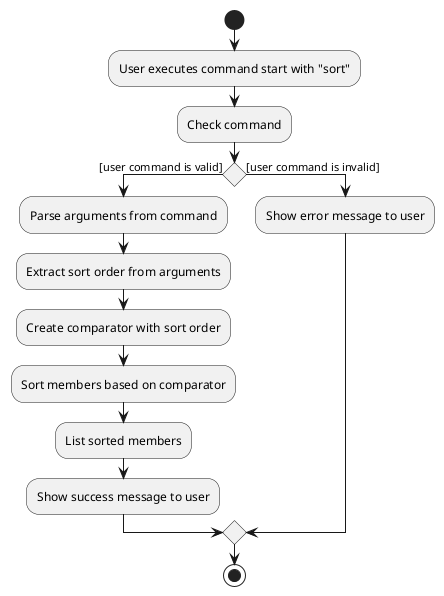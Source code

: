 @startuml
start
:User executes command start with "sort";

:Check command;

if () then ([user command is valid])
    :Parse arguments from command;
    :Extract sort order from arguments;
    :Create comparator with sort order;
    :Sort members based on comparator;
    :List sorted members;
    :Show success message to user;
else ([user command is invalid])
    :Show error message to user;
endif

stop
@enduml
